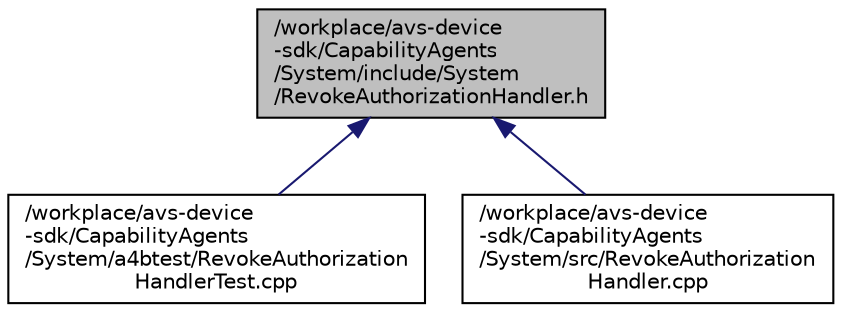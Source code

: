 digraph "/workplace/avs-device-sdk/CapabilityAgents/System/include/System/RevokeAuthorizationHandler.h"
{
  edge [fontname="Helvetica",fontsize="10",labelfontname="Helvetica",labelfontsize="10"];
  node [fontname="Helvetica",fontsize="10",shape=record];
  Node71 [label="/workplace/avs-device\l-sdk/CapabilityAgents\l/System/include/System\l/RevokeAuthorizationHandler.h",height=0.2,width=0.4,color="black", fillcolor="grey75", style="filled", fontcolor="black"];
  Node71 -> Node72 [dir="back",color="midnightblue",fontsize="10",style="solid",fontname="Helvetica"];
  Node72 [label="/workplace/avs-device\l-sdk/CapabilityAgents\l/System/a4btest/RevokeAuthorization\lHandlerTest.cpp",height=0.2,width=0.4,color="black", fillcolor="white", style="filled",URL="$_revoke_authorization_handler_test_8cpp.html"];
  Node71 -> Node73 [dir="back",color="midnightblue",fontsize="10",style="solid",fontname="Helvetica"];
  Node73 [label="/workplace/avs-device\l-sdk/CapabilityAgents\l/System/src/RevokeAuthorization\lHandler.cpp",height=0.2,width=0.4,color="black", fillcolor="white", style="filled",URL="$_revoke_authorization_handler_8cpp.html"];
}

